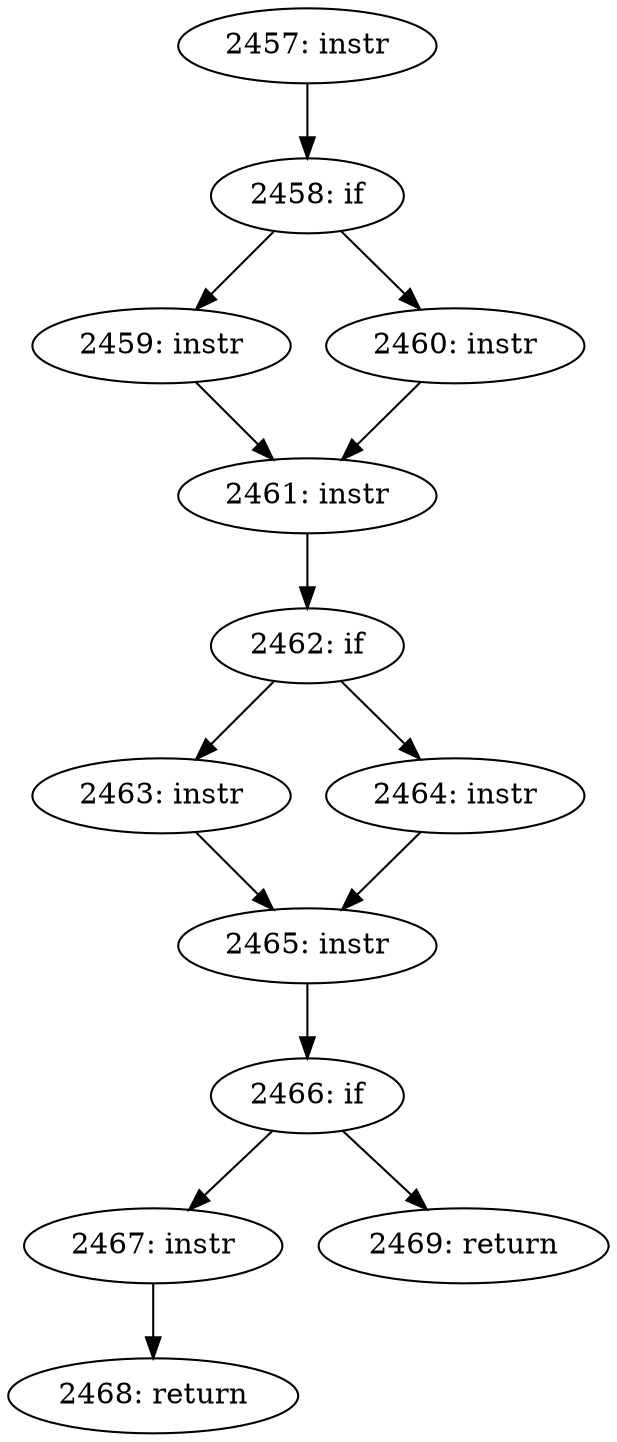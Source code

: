 digraph CFG_tcp_limit_reno_sacked {
2457 [label="2457: instr"]
	2457 -> 2458
2458 [label="2458: if"]
	2458 -> 2459
	2458 -> 2460
2459 [label="2459: instr"]
	2459 -> 2461
2460 [label="2460: instr"]
	2460 -> 2461
2461 [label="2461: instr"]
	2461 -> 2462
2462 [label="2462: if"]
	2462 -> 2463
	2462 -> 2464
2463 [label="2463: instr"]
	2463 -> 2465
2464 [label="2464: instr"]
	2464 -> 2465
2465 [label="2465: instr"]
	2465 -> 2466
2466 [label="2466: if"]
	2466 -> 2467
	2466 -> 2469
2467 [label="2467: instr"]
	2467 -> 2468
2468 [label="2468: return"]
	
2469 [label="2469: return"]
	
}
